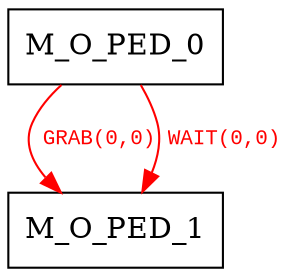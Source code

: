digraph {
 node [shape=record];
"M_O_PED_0" -> "M_O_PED_1"[color=red, fontcolor=red, label=< <font face="Courier New" point-size="10">
GRAB(0,0)<br/>
</font>>];
"M_O_PED_0" -> "M_O_PED_1"[color=red, fontcolor=red, label=< <font face="Courier New" point-size="10">
WAIT(0,0)<br/>
</font>>];
}
